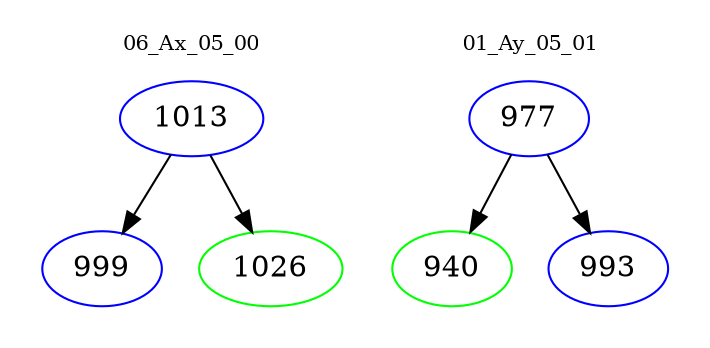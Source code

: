 digraph{
subgraph cluster_0 {
color = white
label = "06_Ax_05_00";
fontsize=10;
T0_1013 [label="1013", color="blue"]
T0_1013 -> T0_999 [color="black"]
T0_999 [label="999", color="blue"]
T0_1013 -> T0_1026 [color="black"]
T0_1026 [label="1026", color="green"]
}
subgraph cluster_1 {
color = white
label = "01_Ay_05_01";
fontsize=10;
T1_977 [label="977", color="blue"]
T1_977 -> T1_940 [color="black"]
T1_940 [label="940", color="green"]
T1_977 -> T1_993 [color="black"]
T1_993 [label="993", color="blue"]
}
}
